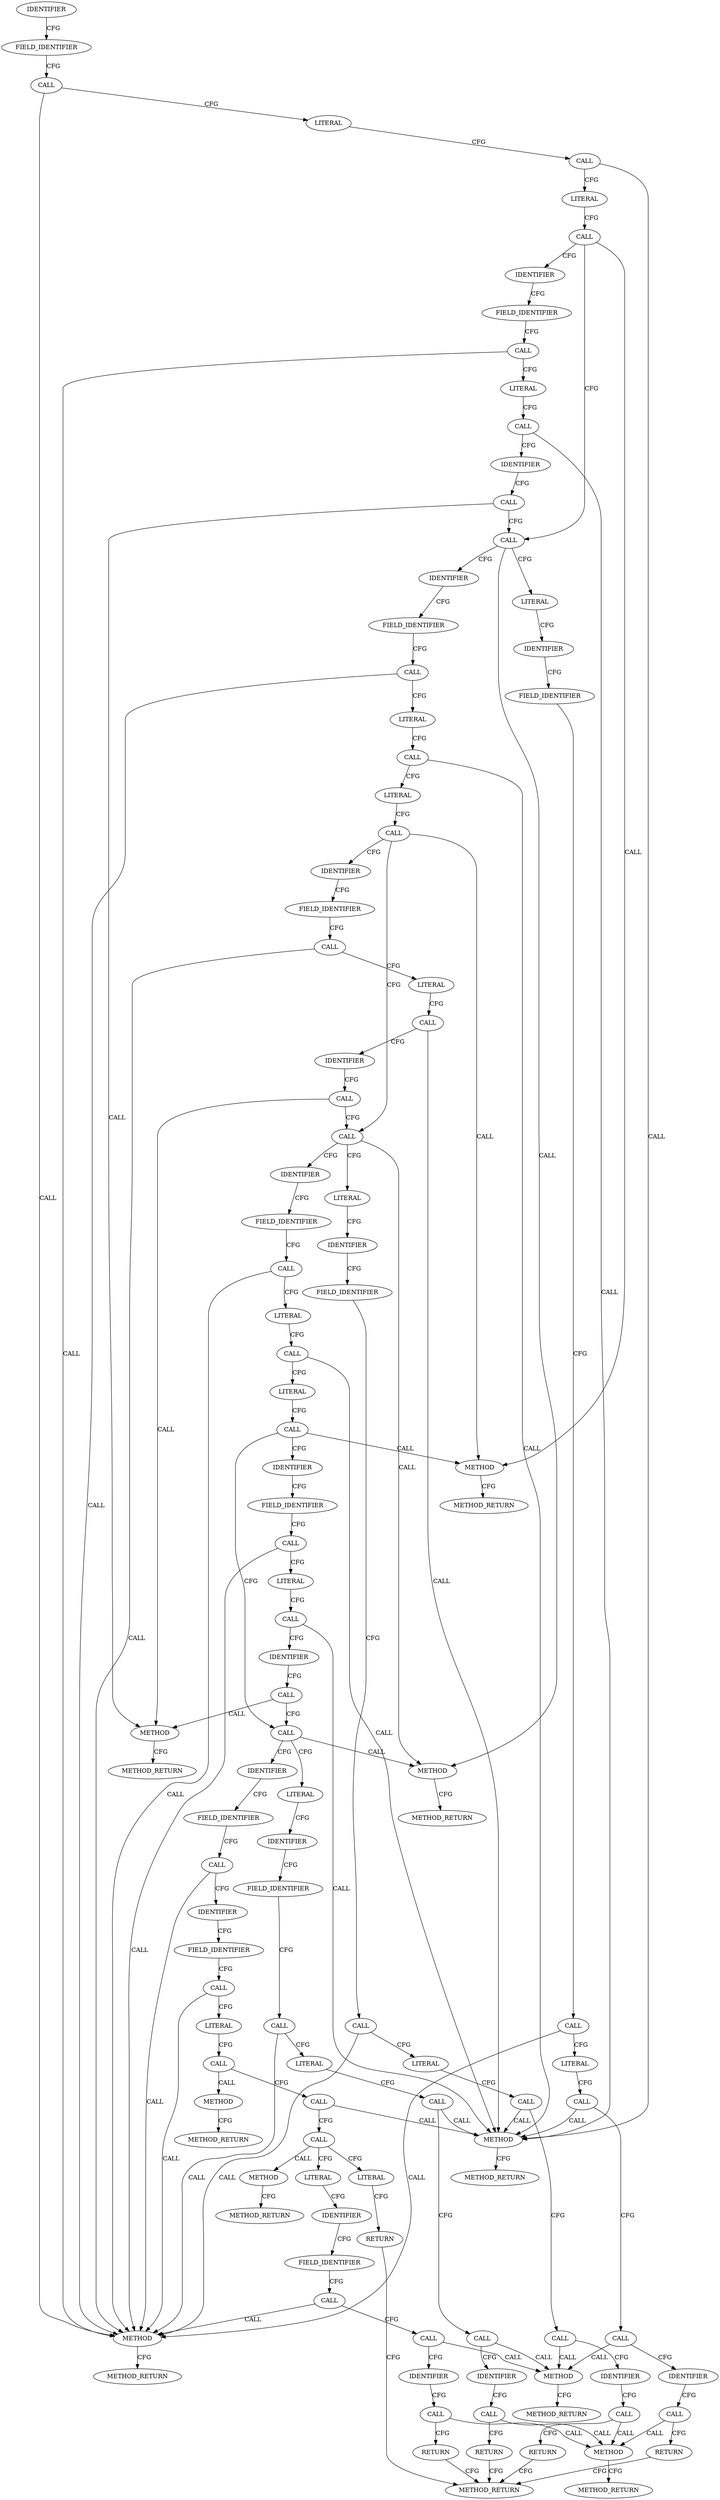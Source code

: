 strict digraph "" {
	node [label="\N"];
	1684	[ARGUMENT_INDEX=1,
		CODE=desc,
		COLUMN_NUMBER=6,
		LINE_NUMBER=545,
		NAME=desc,
		ORDER=1,
		TYPE_FULL_NAME="ceph_frame_desc*",
		filename="messenger_v2.c",
		label=IDENTIFIER];
	1685	[ARGUMENT_INDEX=2,
		CANONICAL_NAME=fd_lens,
		CODE=fd_lens,
		COLUMN_NUMBER=6,
		LINE_NUMBER=545,
		ORDER=2,
		filename="messenger_v2.c",
		label=FIELD_IDENTIFIER];
	1684 -> 1685	[label=CFG];
	1683	[ARGUMENT_INDEX=1,
		CODE="desc->fd_lens",
		COLUMN_NUMBER=6,
		DISPATCH_TYPE=STATIC_DISPATCH,
		LINE_NUMBER=545,
		METHOD_FULL_NAME="<operator>.indirectFieldAccess",
		NAME="<operator>.indirectFieldAccess",
		ORDER=1,
		TYPE_FULL_NAME="<empty>",
		filename="messenger_v2.c",
		label=CALL];
	1685 -> 1683	[label=CFG];
	1708	[ARGUMENT_INDEX=2,
		CANONICAL_NAME=fd_seg_cnt,
		CODE=fd_seg_cnt,
		COLUMN_NUMBER=21,
		LINE_NUMBER=554,
		ORDER=2,
		filename="messenger_v2.c",
		label=FIELD_IDENTIFIER];
	1706	[ARGUMENT_INDEX=1,
		CODE="desc->fd_seg_cnt",
		COLUMN_NUMBER=21,
		DISPATCH_TYPE=STATIC_DISPATCH,
		LINE_NUMBER=554,
		METHOD_FULL_NAME="<operator>.indirectFieldAccess",
		NAME="<operator>.indirectFieldAccess",
		ORDER=1,
		TYPE_FULL_NAME="<empty>",
		filename="messenger_v2.c",
		label=CALL];
	1708 -> 1706	[label=CFG];
	12116	[AST_PARENT_FULL_NAME="<global>",
		AST_PARENT_TYPE=NAMESPACE_BLOCK,
		CODE="<empty>",
		FILENAME="<empty>",
		FULL_NAME="<operator>.indirectFieldAccess",
		IS_EXTERNAL=true,
		NAME="<operator>.indirectFieldAccess",
		ORDER=0,
		filename="<empty>",
		label=METHOD];
	1706 -> 12116	[label=CALL];
	1709	[ARGUMENT_INDEX=2,
		CODE=1,
		COLUMN_NUMBER=40,
		LINE_NUMBER=554,
		ORDER=2,
		TYPE_FULL_NAME=int,
		filename="messenger_v2.c",
		label=LITERAL];
	1706 -> 1709	[label=CFG];
	1636	[ARGUMENT_INDEX=1,
		CODE="\"bad front segment length %d\\n\"",
		COLUMN_NUMBER=10,
		LINE_NUMBER=536,
		ORDER=1,
		TYPE_FULL_NAME=char,
		filename="messenger_v2.c",
		label=LITERAL];
	1639	[ARGUMENT_INDEX=1,
		CODE=desc,
		COLUMN_NUMBER=43,
		LINE_NUMBER=536,
		NAME=desc,
		ORDER=1,
		TYPE_FULL_NAME="ceph_frame_desc*",
		filename="messenger_v2.c",
		label=IDENTIFIER];
	1636 -> 1639	[label=CFG];
	1640	[ARGUMENT_INDEX=2,
		CANONICAL_NAME=fd_lens,
		CODE=fd_lens,
		COLUMN_NUMBER=43,
		LINE_NUMBER=536,
		ORDER=2,
		filename="messenger_v2.c",
		label=FIELD_IDENTIFIER];
	1639 -> 1640	[label=CFG];
	1641	[ARGUMENT_INDEX=2,
		CODE=1,
		COLUMN_NUMBER=57,
		LINE_NUMBER=536,
		ORDER=2,
		TYPE_FULL_NAME=int,
		filename="messenger_v2.c",
		label=LITERAL];
	1637	[ARGUMENT_INDEX=2,
		CODE="desc->fd_lens[1]",
		COLUMN_NUMBER=43,
		DISPATCH_TYPE=STATIC_DISPATCH,
		LINE_NUMBER=536,
		METHOD_FULL_NAME="<operator>.indirectIndexAccess",
		NAME="<operator>.indirectIndexAccess",
		ORDER=2,
		TYPE_FULL_NAME="<empty>",
		filename="messenger_v2.c",
		label=CALL];
	1641 -> 1637	[label=CFG];
	12199	[AST_PARENT_FULL_NAME="<global>",
		AST_PARENT_TYPE=NAMESPACE_BLOCK,
		CODE="<empty>",
		FILENAME="<empty>",
		FULL_NAME="<operator>.indirectIndexAccess",
		IS_EXTERNAL=true,
		NAME="<operator>.indirectIndexAccess",
		ORDER=0,
		filename="<empty>",
		label=METHOD];
	1637 -> 12199	[label=CALL];
	1635	[ARGUMENT_INDEX=-1,
		CODE="pr_err(\"bad front segment length %d\\n\", desc->fd_lens[1])",
		COLUMN_NUMBER=3,
		DISPATCH_TYPE=STATIC_DISPATCH,
		LINE_NUMBER=536,
		METHOD_FULL_NAME=pr_err,
		NAME=pr_err,
		ORDER=1,
		TYPE_FULL_NAME="<empty>",
		filename="messenger_v2.c",
		label=CALL];
	1637 -> 1635	[label=CFG];
	1702	[ARGUMENT_INDEX=1,
		CODE="desc->fd_lens",
		COLUMN_NUMBER=7,
		DISPATCH_TYPE=STATIC_DISPATCH,
		LINE_NUMBER=554,
		METHOD_FULL_NAME="<operator>.indirectFieldAccess",
		NAME="<operator>.indirectFieldAccess",
		ORDER=1,
		TYPE_FULL_NAME="<empty>",
		filename="messenger_v2.c",
		label=CALL];
	1702 -> 12116	[label=CALL];
	1707	[ARGUMENT_INDEX=1,
		CODE=desc,
		COLUMN_NUMBER=21,
		LINE_NUMBER=554,
		NAME=desc,
		ORDER=1,
		TYPE_FULL_NAME="ceph_frame_desc*",
		filename="messenger_v2.c",
		label=IDENTIFIER];
	1702 -> 1707	[label=CFG];
	12120	[CODE=RET,
		EVALUATION_STRATEGY=BY_VALUE,
		ORDER=2,
		TYPE_FULL_NAME=ANY,
		filename="<empty>",
		label=METHOD_RETURN];
	12116 -> 12120	[label=CFG];
	1707 -> 1708	[label=CFG];
	12264	[AST_PARENT_FULL_NAME="<global>",
		AST_PARENT_TYPE=NAMESPACE_BLOCK,
		CODE="<empty>",
		FILENAME="<empty>",
		FULL_NAME="<operator>.lessThan",
		IS_EXTERNAL=true,
		NAME="<operator>.lessThan",
		ORDER=0,
		filename="<empty>",
		label=METHOD];
	12268	[CODE=RET,
		EVALUATION_STRATEGY=BY_VALUE,
		ORDER=2,
		TYPE_FULL_NAME=ANY,
		filename="<empty>",
		label=METHOD_RETURN];
	12264 -> 12268	[label=CFG];
	1653	[ARGUMENT_INDEX=2,
		CODE=0,
		COLUMN_NUMBER=25,
		LINE_NUMBER=539,
		ORDER=2,
		TYPE_FULL_NAME=int,
		filename="messenger_v2.c",
		label=LITERAL];
	1647	[ARGUMENT_INDEX=1,
		CODE="desc->fd_lens[2] < 0",
		COLUMN_NUMBER=6,
		DISPATCH_TYPE=STATIC_DISPATCH,
		LINE_NUMBER=539,
		METHOD_FULL_NAME="<operator>.lessThan",
		NAME="<operator>.lessThan",
		ORDER=1,
		TYPE_FULL_NAME="<empty>",
		filename="messenger_v2.c",
		label=CALL];
	1653 -> 1647	[label=CFG];
	1647 -> 12264	[label=CALL];
	1646	[ARGUMENT_INDEX=-1,
		CODE="desc->fd_lens[2] < 0 ||
	    desc->fd_lens[2] > CEPH_MSG_MAX_MIDDLE_LEN",
		COLUMN_NUMBER=6,
		DISPATCH_TYPE=STATIC_DISPATCH,
		LINE_NUMBER=539,
		METHOD_FULL_NAME="<operator>.logicalOr",
		NAME="<operator>.logicalOr",
		ORDER=1,
		TYPE_FULL_NAME="<empty>",
		filename="messenger_v2.c",
		label=CALL];
	1647 -> 1646	[label=CFG];
	1657	[ARGUMENT_INDEX=1,
		CODE=desc,
		COLUMN_NUMBER=6,
		LINE_NUMBER=540,
		NAME=desc,
		ORDER=1,
		TYPE_FULL_NAME="ceph_frame_desc*",
		filename="messenger_v2.c",
		label=IDENTIFIER];
	1647 -> 1657	[label=CFG];
	1622	[ARGUMENT_INDEX=1,
		CODE="desc->fd_lens",
		COLUMN_NUMBER=6,
		DISPATCH_TYPE=STATIC_DISPATCH,
		LINE_NUMBER=534,
		METHOD_FULL_NAME="<operator>.indirectFieldAccess",
		NAME="<operator>.indirectFieldAccess",
		ORDER=1,
		TYPE_FULL_NAME="<empty>",
		filename="messenger_v2.c",
		label=CALL];
	1622 -> 12116	[label=CALL];
	1625	[ARGUMENT_INDEX=2,
		CODE=1,
		COLUMN_NUMBER=20,
		LINE_NUMBER=534,
		ORDER=2,
		TYPE_FULL_NAME=int,
		filename="messenger_v2.c",
		label=LITERAL];
	1622 -> 1625	[label=CFG];
	1621	[ARGUMENT_INDEX=1,
		CODE="desc->fd_lens[1]",
		COLUMN_NUMBER=6,
		DISPATCH_TYPE=STATIC_DISPATCH,
		LINE_NUMBER=534,
		METHOD_FULL_NAME="<operator>.indirectIndexAccess",
		NAME="<operator>.indirectIndexAccess",
		ORDER=1,
		TYPE_FULL_NAME="<empty>",
		filename="messenger_v2.c",
		label=CALL];
	1625 -> 1621	[label=CFG];
	12203	[CODE=RET,
		EVALUATION_STRATEGY=BY_VALUE,
		ORDER=2,
		TYPE_FULL_NAME=ANY,
		filename="<empty>",
		label=METHOD_RETURN];
	12199 -> 12203	[label=CFG];
	1690	[ARGUMENT_INDEX=1,
		CODE="\"bad data segment length %d\\n\"",
		COLUMN_NUMBER=10,
		LINE_NUMBER=546,
		ORDER=1,
		TYPE_FULL_NAME=char,
		filename="messenger_v2.c",
		label=LITERAL];
	1693	[ARGUMENT_INDEX=1,
		CODE=desc,
		COLUMN_NUMBER=42,
		LINE_NUMBER=546,
		NAME=desc,
		ORDER=1,
		TYPE_FULL_NAME="ceph_frame_desc*",
		filename="messenger_v2.c",
		label=IDENTIFIER];
	1690 -> 1693	[label=CFG];
	1694	[ARGUMENT_INDEX=2,
		CANONICAL_NAME=fd_lens,
		CODE=fd_lens,
		COLUMN_NUMBER=42,
		LINE_NUMBER=546,
		ORDER=2,
		filename="messenger_v2.c",
		label=FIELD_IDENTIFIER];
	1693 -> 1694	[label=CFG];
	1678	[ARGUMENT_INDEX=2,
		CANONICAL_NAME=fd_lens,
		CODE=fd_lens,
		COLUMN_NUMBER=6,
		LINE_NUMBER=544,
		ORDER=2,
		filename="messenger_v2.c",
		label=FIELD_IDENTIFIER];
	1676	[ARGUMENT_INDEX=1,
		CODE="desc->fd_lens",
		COLUMN_NUMBER=6,
		DISPATCH_TYPE=STATIC_DISPATCH,
		LINE_NUMBER=544,
		METHOD_FULL_NAME="<operator>.indirectFieldAccess",
		NAME="<operator>.indirectFieldAccess",
		ORDER=1,
		TYPE_FULL_NAME="<empty>",
		filename="messenger_v2.c",
		label=CALL];
	1678 -> 1676	[label=CFG];
	1676 -> 12116	[label=CALL];
	1679	[ARGUMENT_INDEX=2,
		CODE=3,
		COLUMN_NUMBER=20,
		LINE_NUMBER=544,
		ORDER=2,
		TYPE_FULL_NAME=int,
		filename="messenger_v2.c",
		label=LITERAL];
	1676 -> 1679	[label=CFG];
	1619	[ARGUMENT_INDEX=-1,
		CODE="desc->fd_lens[1] < 0 ||
	    desc->fd_lens[1] > CEPH_MSG_MAX_FRONT_LEN",
		COLUMN_NUMBER=6,
		DISPATCH_TYPE=STATIC_DISPATCH,
		LINE_NUMBER=534,
		METHOD_FULL_NAME="<operator>.logicalOr",
		NAME="<operator>.logicalOr",
		ORDER=1,
		TYPE_FULL_NAME="<empty>",
		filename="messenger_v2.c",
		label=CALL];
	1619 -> 1636	[label=CFG];
	12259	[AST_PARENT_FULL_NAME="<global>",
		AST_PARENT_TYPE=NAMESPACE_BLOCK,
		CODE="<empty>",
		FILENAME="<empty>",
		FULL_NAME="<operator>.logicalOr",
		IS_EXTERNAL=true,
		NAME="<operator>.logicalOr",
		ORDER=0,
		filename="<empty>",
		label=METHOD];
	1619 -> 12259	[label=CALL];
	1650	[ARGUMENT_INDEX=1,
		CODE=desc,
		COLUMN_NUMBER=6,
		LINE_NUMBER=539,
		NAME=desc,
		ORDER=1,
		TYPE_FULL_NAME="ceph_frame_desc*",
		filename="messenger_v2.c",
		label=IDENTIFIER];
	1619 -> 1650	[label=CFG];
	12263	[CODE=RET,
		EVALUATION_STRATEGY=BY_VALUE,
		ORDER=2,
		TYPE_FULL_NAME=ANY,
		filename="<empty>",
		label=METHOD_RETURN];
	12259 -> 12263	[label=CFG];
	1651	[ARGUMENT_INDEX=2,
		CANONICAL_NAME=fd_lens,
		CODE=fd_lens,
		COLUMN_NUMBER=6,
		LINE_NUMBER=539,
		ORDER=2,
		filename="messenger_v2.c",
		label=FIELD_IDENTIFIER];
	1650 -> 1651	[label=CFG];
	1692	[ARGUMENT_INDEX=1,
		CODE="desc->fd_lens",
		COLUMN_NUMBER=42,
		DISPATCH_TYPE=STATIC_DISPATCH,
		LINE_NUMBER=546,
		METHOD_FULL_NAME="<operator>.indirectFieldAccess",
		NAME="<operator>.indirectFieldAccess",
		ORDER=1,
		TYPE_FULL_NAME="<empty>",
		filename="messenger_v2.c",
		label=CALL];
	1694 -> 1692	[label=CFG];
	1624	[ARGUMENT_INDEX=2,
		CANONICAL_NAME=fd_lens,
		CODE=fd_lens,
		COLUMN_NUMBER=6,
		LINE_NUMBER=534,
		ORDER=2,
		filename="messenger_v2.c",
		label=FIELD_IDENTIFIER];
	1624 -> 1622	[label=CFG];
	1648	[ARGUMENT_INDEX=1,
		CODE="desc->fd_lens[2]",
		COLUMN_NUMBER=6,
		DISPATCH_TYPE=STATIC_DISPATCH,
		LINE_NUMBER=539,
		METHOD_FULL_NAME="<operator>.indirectIndexAccess",
		NAME="<operator>.indirectIndexAccess",
		ORDER=1,
		TYPE_FULL_NAME="<empty>",
		filename="messenger_v2.c",
		label=CALL];
	1648 -> 1653	[label=CFG];
	1648 -> 12199	[label=CALL];
	1654	[ARGUMENT_INDEX=2,
		CODE="desc->fd_lens[2] > CEPH_MSG_MAX_MIDDLE_LEN",
		COLUMN_NUMBER=6,
		DISPATCH_TYPE=STATIC_DISPATCH,
		LINE_NUMBER=540,
		METHOD_FULL_NAME="<operator>.greaterThan",
		NAME="<operator>.greaterThan",
		ORDER=2,
		TYPE_FULL_NAME="<empty>",
		filename="messenger_v2.c",
		label=CALL];
	12269	[AST_PARENT_FULL_NAME="<global>",
		AST_PARENT_TYPE=NAMESPACE_BLOCK,
		CODE="<empty>",
		FILENAME="<empty>",
		FULL_NAME="<operator>.greaterThan",
		IS_EXTERNAL=true,
		NAME="<operator>.greaterThan",
		ORDER=0,
		filename="<empty>",
		label=METHOD];
	1654 -> 12269	[label=CALL];
	1654 -> 1646	[label=CFG];
	12273	[CODE=RET,
		EVALUATION_STRATEGY=BY_VALUE,
		ORDER=2,
		TYPE_FULL_NAME=ANY,
		filename="<empty>",
		label=METHOD_RETURN];
	12269 -> 12273	[label=CFG];
	1646 -> 12259	[label=CALL];
	1663	[ARGUMENT_INDEX=1,
		CODE="\"bad middle segment length %d\\n\"",
		COLUMN_NUMBER=10,
		LINE_NUMBER=541,
		ORDER=1,
		TYPE_FULL_NAME=char,
		filename="messenger_v2.c",
		label=LITERAL];
	1646 -> 1663	[label=CFG];
	1677	[ARGUMENT_INDEX=1,
		CODE=desc,
		COLUMN_NUMBER=6,
		LINE_NUMBER=544,
		NAME=desc,
		ORDER=1,
		TYPE_FULL_NAME="ceph_frame_desc*",
		filename="messenger_v2.c",
		label=IDENTIFIER];
	1646 -> 1677	[label=CFG];
	1668	[ARGUMENT_INDEX=2,
		CODE=2,
		COLUMN_NUMBER=58,
		LINE_NUMBER=541,
		ORDER=2,
		TYPE_FULL_NAME=int,
		filename="messenger_v2.c",
		label=LITERAL];
	1664	[ARGUMENT_INDEX=2,
		CODE="desc->fd_lens[2]",
		COLUMN_NUMBER=44,
		DISPATCH_TYPE=STATIC_DISPATCH,
		LINE_NUMBER=541,
		METHOD_FULL_NAME="<operator>.indirectIndexAccess",
		NAME="<operator>.indirectIndexAccess",
		ORDER=2,
		TYPE_FULL_NAME="<empty>",
		filename="messenger_v2.c",
		label=CALL];
	1668 -> 1664	[label=CFG];
	1664 -> 12199	[label=CALL];
	1662	[ARGUMENT_INDEX=-1,
		CODE="pr_err(\"bad middle segment length %d\\n\", desc->fd_lens[2])",
		COLUMN_NUMBER=3,
		DISPATCH_TYPE=STATIC_DISPATCH,
		LINE_NUMBER=541,
		METHOD_FULL_NAME=pr_err,
		NAME=pr_err,
		ORDER=1,
		TYPE_FULL_NAME="<empty>",
		filename="messenger_v2.c",
		label=CALL];
	1664 -> 1662	[label=CFG];
	1695	[ARGUMENT_INDEX=2,
		CODE=3,
		COLUMN_NUMBER=56,
		LINE_NUMBER=546,
		ORDER=2,
		TYPE_FULL_NAME=int,
		filename="messenger_v2.c",
		label=LITERAL];
	1691	[ARGUMENT_INDEX=2,
		CODE="desc->fd_lens[3]",
		COLUMN_NUMBER=42,
		DISPATCH_TYPE=STATIC_DISPATCH,
		LINE_NUMBER=546,
		METHOD_FULL_NAME="<operator>.indirectIndexAccess",
		NAME="<operator>.indirectIndexAccess",
		ORDER=2,
		TYPE_FULL_NAME="<empty>",
		filename="messenger_v2.c",
		label=CALL];
	1695 -> 1691	[label=CFG];
	1691 -> 12199	[label=CALL];
	1689	[ARGUMENT_INDEX=-1,
		CODE="pr_err(\"bad data segment length %d\\n\", desc->fd_lens[3])",
		COLUMN_NUMBER=3,
		DISPATCH_TYPE=STATIC_DISPATCH,
		LINE_NUMBER=546,
		METHOD_FULL_NAME=pr_err,
		NAME=pr_err,
		ORDER=1,
		TYPE_FULL_NAME="<empty>",
		filename="messenger_v2.c",
		label=CALL];
	1691 -> 1689	[label=CFG];
	1632	[ARGUMENT_INDEX=2,
		CODE=1,
		COLUMN_NUMBER=20,
		LINE_NUMBER=535,
		ORDER=2,
		TYPE_FULL_NAME=int,
		filename="messenger_v2.c",
		label=LITERAL];
	1628	[ARGUMENT_INDEX=1,
		CODE="desc->fd_lens[1]",
		COLUMN_NUMBER=6,
		DISPATCH_TYPE=STATIC_DISPATCH,
		LINE_NUMBER=535,
		METHOD_FULL_NAME="<operator>.indirectIndexAccess",
		NAME="<operator>.indirectIndexAccess",
		ORDER=1,
		TYPE_FULL_NAME="<empty>",
		filename="messenger_v2.c",
		label=CALL];
	1632 -> 1628	[label=CFG];
	1628 -> 12199	[label=CALL];
	1633	[ARGUMENT_INDEX=2,
		CODE=CEPH_MSG_MAX_FRONT_LEN,
		COLUMN_NUMBER=25,
		LINE_NUMBER=535,
		NAME=CEPH_MSG_MAX_FRONT_LEN,
		ORDER=2,
		TYPE_FULL_NAME=ANY,
		filename="messenger_v2.c",
		label=IDENTIFIER];
	1628 -> 1633	[label=CFG];
	1698	[ARGUMENT_INDEX=1,
		CODE=EINVAL,
		COLUMN_NUMBER=11,
		LINE_NUMBER=547,
		NAME=EINVAL,
		ORDER=1,
		TYPE_FULL_NAME=ANY,
		filename="messenger_v2.c",
		label=IDENTIFIER];
	1697	[ARGUMENT_INDEX=-1,
		CODE="-EINVAL",
		COLUMN_NUMBER=10,
		DISPATCH_TYPE=STATIC_DISPATCH,
		LINE_NUMBER=547,
		METHOD_FULL_NAME="<operator>.minus",
		NAME="<operator>.minus",
		ORDER=1,
		TYPE_FULL_NAME="<empty>",
		filename="messenger_v2.c",
		label=CALL];
	1698 -> 1697	[label=CFG];
	12082	[AST_PARENT_FULL_NAME="<global>",
		AST_PARENT_TYPE=NAMESPACE_BLOCK,
		CODE="<empty>",
		FILENAME="<empty>",
		FULL_NAME="<operator>.minus",
		IS_EXTERNAL=true,
		NAME="<operator>.minus",
		ORDER=0,
		filename="<empty>",
		label=METHOD];
	1697 -> 12082	[label=CALL];
	1696	[ARGUMENT_INDEX=-1,
		CODE="return -EINVAL;",
		COLUMN_NUMBER=3,
		LINE_NUMBER=547,
		ORDER=2,
		filename="messenger_v2.c",
		label=RETURN];
	1697 -> 1696	[label=CFG];
	1627	[ARGUMENT_INDEX=2,
		CODE="desc->fd_lens[1] > CEPH_MSG_MAX_FRONT_LEN",
		COLUMN_NUMBER=6,
		DISPATCH_TYPE=STATIC_DISPATCH,
		LINE_NUMBER=535,
		METHOD_FULL_NAME="<operator>.greaterThan",
		NAME="<operator>.greaterThan",
		ORDER=2,
		TYPE_FULL_NAME="<empty>",
		filename="messenger_v2.c",
		label=CALL];
	1627 -> 1619	[label=CFG];
	1627 -> 12269	[label=CALL];
	1705	[ARGUMENT_INDEX=2,
		CODE="desc->fd_seg_cnt - 1",
		COLUMN_NUMBER=21,
		DISPATCH_TYPE=STATIC_DISPATCH,
		LINE_NUMBER=554,
		METHOD_FULL_NAME="<operator>.subtraction",
		NAME="<operator>.subtraction",
		ORDER=2,
		TYPE_FULL_NAME="<empty>",
		filename="messenger_v2.c",
		label=CALL];
	1709 -> 1705	[label=CFG];
	1701	[ARGUMENT_INDEX=1,
		CODE="desc->fd_lens[desc->fd_seg_cnt - 1]",
		COLUMN_NUMBER=7,
		DISPATCH_TYPE=STATIC_DISPATCH,
		LINE_NUMBER=554,
		METHOD_FULL_NAME="<operator>.indirectIndexAccess",
		NAME="<operator>.indirectIndexAccess",
		ORDER=1,
		TYPE_FULL_NAME="<empty>",
		filename="messenger_v2.c",
		label=CALL];
	1705 -> 1701	[label=CFG];
	12146	[AST_PARENT_FULL_NAME="<global>",
		AST_PARENT_TYPE=NAMESPACE_BLOCK,
		CODE="<empty>",
		FILENAME="<empty>",
		FULL_NAME="<operator>.subtraction",
		IS_EXTERNAL=true,
		NAME="<operator>.subtraction",
		ORDER=0,
		filename="<empty>",
		label=METHOD];
	1705 -> 12146	[label=CALL];
	1717	[ARGUMENT_INDEX=-1,
		CODE="-EINVAL",
		COLUMN_NUMBER=10,
		DISPATCH_TYPE=STATIC_DISPATCH,
		LINE_NUMBER=557,
		METHOD_FULL_NAME="<operator>.minus",
		NAME="<operator>.minus",
		ORDER=1,
		TYPE_FULL_NAME="<empty>",
		filename="messenger_v2.c",
		label=CALL];
	1717 -> 12082	[label=CALL];
	1716	[ARGUMENT_INDEX=-1,
		CODE="return -EINVAL;",
		COLUMN_NUMBER=3,
		LINE_NUMBER=557,
		ORDER=2,
		filename="messenger_v2.c",
		label=RETURN];
	1717 -> 1716	[label=CFG];
	12085	[CODE=RET,
		EVALUATION_STRATEGY=BY_VALUE,
		ORDER=2,
		TYPE_FULL_NAME=ANY,
		filename="<empty>",
		label=METHOD_RETURN];
	12082 -> 12085	[label=CFG];
	1721	[CODE=RET,
		COLUMN_NUMBER=1,
		EVALUATION_STRATEGY=BY_VALUE,
		LINE_NUMBER=501,
		ORDER=4,
		TYPE_FULL_NAME=int,
		filename="messenger_v2.c",
		label=METHOD_RETURN];
	1716 -> 1721	[label=CFG];
	1682	[ARGUMENT_INDEX=1,
		CODE="desc->fd_lens[3]",
		COLUMN_NUMBER=6,
		DISPATCH_TYPE=STATIC_DISPATCH,
		LINE_NUMBER=545,
		METHOD_FULL_NAME="<operator>.indirectIndexAccess",
		NAME="<operator>.indirectIndexAccess",
		ORDER=1,
		TYPE_FULL_NAME="<empty>",
		filename="messenger_v2.c",
		label=CALL];
	1682 -> 12199	[label=CALL];
	1687	[ARGUMENT_INDEX=2,
		CODE=CEPH_MSG_MAX_DATA_LEN,
		COLUMN_NUMBER=25,
		LINE_NUMBER=545,
		NAME=CEPH_MSG_MAX_DATA_LEN,
		ORDER=2,
		TYPE_FULL_NAME=ANY,
		filename="messenger_v2.c",
		label=IDENTIFIER];
	1682 -> 1687	[label=CFG];
	1681	[ARGUMENT_INDEX=2,
		CODE="desc->fd_lens[3] > CEPH_MSG_MAX_DATA_LEN",
		COLUMN_NUMBER=6,
		DISPATCH_TYPE=STATIC_DISPATCH,
		LINE_NUMBER=545,
		METHOD_FULL_NAME="<operator>.greaterThan",
		NAME="<operator>.greaterThan",
		ORDER=2,
		TYPE_FULL_NAME="<empty>",
		filename="messenger_v2.c",
		label=CALL];
	1687 -> 1681	[label=CFG];
	1621 -> 12199	[label=CALL];
	1626	[ARGUMENT_INDEX=2,
		CODE=0,
		COLUMN_NUMBER=25,
		LINE_NUMBER=534,
		ORDER=2,
		TYPE_FULL_NAME=int,
		filename="messenger_v2.c",
		label=LITERAL];
	1621 -> 1626	[label=CFG];
	1620	[ARGUMENT_INDEX=1,
		CODE="desc->fd_lens[1] < 0",
		COLUMN_NUMBER=6,
		DISPATCH_TYPE=STATIC_DISPATCH,
		LINE_NUMBER=534,
		METHOD_FULL_NAME="<operator>.lessThan",
		NAME="<operator>.lessThan",
		ORDER=1,
		TYPE_FULL_NAME="<empty>",
		filename="messenger_v2.c",
		label=CALL];
	1626 -> 1620	[label=CFG];
	1666	[ARGUMENT_INDEX=1,
		CODE=desc,
		COLUMN_NUMBER=44,
		LINE_NUMBER=541,
		NAME=desc,
		ORDER=1,
		TYPE_FULL_NAME="ceph_frame_desc*",
		filename="messenger_v2.c",
		label=IDENTIFIER];
	1667	[ARGUMENT_INDEX=2,
		CANONICAL_NAME=fd_lens,
		CODE=fd_lens,
		COLUMN_NUMBER=44,
		LINE_NUMBER=541,
		ORDER=2,
		filename="messenger_v2.c",
		label=FIELD_IDENTIFIER];
	1666 -> 1667	[label=CFG];
	1665	[ARGUMENT_INDEX=1,
		CODE="desc->fd_lens",
		COLUMN_NUMBER=44,
		DISPATCH_TYPE=STATIC_DISPATCH,
		LINE_NUMBER=541,
		METHOD_FULL_NAME="<operator>.indirectFieldAccess",
		NAME="<operator>.indirectFieldAccess",
		ORDER=1,
		TYPE_FULL_NAME="<empty>",
		filename="messenger_v2.c",
		label=CALL];
	1667 -> 1665	[label=CFG];
	1680	[ARGUMENT_INDEX=2,
		CODE=0,
		COLUMN_NUMBER=25,
		LINE_NUMBER=544,
		ORDER=2,
		TYPE_FULL_NAME=int,
		filename="messenger_v2.c",
		label=LITERAL];
	1674	[ARGUMENT_INDEX=1,
		CODE="desc->fd_lens[3] < 0",
		COLUMN_NUMBER=6,
		DISPATCH_TYPE=STATIC_DISPATCH,
		LINE_NUMBER=544,
		METHOD_FULL_NAME="<operator>.lessThan",
		NAME="<operator>.lessThan",
		ORDER=1,
		TYPE_FULL_NAME="<empty>",
		filename="messenger_v2.c",
		label=CALL];
	1680 -> 1674	[label=CFG];
	1674 -> 1684	[label=CFG];
	1674 -> 12264	[label=CALL];
	1673	[ARGUMENT_INDEX=-1,
		CODE="desc->fd_lens[3] < 0 ||
	    desc->fd_lens[3] > CEPH_MSG_MAX_DATA_LEN",
		COLUMN_NUMBER=6,
		DISPATCH_TYPE=STATIC_DISPATCH,
		LINE_NUMBER=544,
		METHOD_FULL_NAME="<operator>.logicalOr",
		NAME="<operator>.logicalOr",
		ORDER=1,
		TYPE_FULL_NAME="<empty>",
		filename="messenger_v2.c",
		label=CALL];
	1674 -> 1673	[label=CFG];
	1620 -> 12264	[label=CALL];
	1620 -> 1619	[label=CFG];
	1630	[ARGUMENT_INDEX=1,
		CODE=desc,
		COLUMN_NUMBER=6,
		LINE_NUMBER=535,
		NAME=desc,
		ORDER=1,
		TYPE_FULL_NAME="ceph_frame_desc*",
		filename="messenger_v2.c",
		label=IDENTIFIER];
	1620 -> 1630	[label=CFG];
	1631	[ARGUMENT_INDEX=2,
		CANONICAL_NAME=fd_lens,
		CODE=fd_lens,
		COLUMN_NUMBER=6,
		LINE_NUMBER=535,
		ORDER=2,
		filename="messenger_v2.c",
		label=FIELD_IDENTIFIER];
	1630 -> 1631	[label=CFG];
	1675	[ARGUMENT_INDEX=1,
		CODE="desc->fd_lens[3]",
		COLUMN_NUMBER=6,
		DISPATCH_TYPE=STATIC_DISPATCH,
		LINE_NUMBER=544,
		METHOD_FULL_NAME="<operator>.indirectIndexAccess",
		NAME="<operator>.indirectIndexAccess",
		ORDER=1,
		TYPE_FULL_NAME="<empty>",
		filename="messenger_v2.c",
		label=CALL];
	1675 -> 12199	[label=CALL];
	1675 -> 1680	[label=CFG];
	1649	[ARGUMENT_INDEX=1,
		CODE="desc->fd_lens",
		COLUMN_NUMBER=6,
		DISPATCH_TYPE=STATIC_DISPATCH,
		LINE_NUMBER=539,
		METHOD_FULL_NAME="<operator>.indirectFieldAccess",
		NAME="<operator>.indirectFieldAccess",
		ORDER=1,
		TYPE_FULL_NAME="<empty>",
		filename="messenger_v2.c",
		label=CALL];
	1651 -> 1649	[label=CFG];
	1649 -> 12116	[label=CALL];
	1652	[ARGUMENT_INDEX=2,
		CODE=2,
		COLUMN_NUMBER=20,
		LINE_NUMBER=539,
		ORDER=2,
		TYPE_FULL_NAME=int,
		filename="messenger_v2.c",
		label=LITERAL];
	1649 -> 1652	[label=CFG];
	1658	[ARGUMENT_INDEX=2,
		CANONICAL_NAME=fd_lens,
		CODE=fd_lens,
		COLUMN_NUMBER=6,
		LINE_NUMBER=540,
		ORDER=2,
		filename="messenger_v2.c",
		label=FIELD_IDENTIFIER];
	1657 -> 1658	[label=CFG];
	1633 -> 1627	[label=CFG];
	1701 -> 12199	[label=CALL];
	1700	[ARGUMENT_INDEX=-1,
		CODE="!desc->fd_lens[desc->fd_seg_cnt - 1]",
		COLUMN_NUMBER=6,
		DISPATCH_TYPE=STATIC_DISPATCH,
		LINE_NUMBER=554,
		METHOD_FULL_NAME="<operator>.logicalNot",
		NAME="<operator>.logicalNot",
		ORDER=1,
		TYPE_FULL_NAME="<empty>",
		filename="messenger_v2.c",
		label=CALL];
	1701 -> 1700	[label=CFG];
	12126	[AST_PARENT_FULL_NAME="<global>",
		AST_PARENT_TYPE=NAMESPACE_BLOCK,
		CODE="<empty>",
		FILENAME="<empty>",
		FULL_NAME="<operator>.logicalNot",
		IS_EXTERNAL=true,
		NAME="<operator>.logicalNot",
		ORDER=0,
		filename="<empty>",
		label=METHOD];
	1700 -> 12126	[label=CALL];
	1720	[ARGUMENT_INDEX=-1,
		CODE=0,
		COLUMN_NUMBER=9,
		LINE_NUMBER=560,
		ORDER=1,
		TYPE_FULL_NAME=int,
		filename="messenger_v2.c",
		label=LITERAL];
	1700 -> 1720	[label=CFG];
	1712	[ARGUMENT_INDEX=1,
		CODE="\"last segment empty, segment count %d\\n\"",
		COLUMN_NUMBER=10,
		LINE_NUMBER=555,
		ORDER=1,
		TYPE_FULL_NAME=char,
		filename="messenger_v2.c",
		label=LITERAL];
	1700 -> 1712	[label=CFG];
	1652 -> 1648	[label=CFG];
	1718	[ARGUMENT_INDEX=1,
		CODE=EINVAL,
		COLUMN_NUMBER=11,
		LINE_NUMBER=557,
		NAME=EINVAL,
		ORDER=1,
		TYPE_FULL_NAME=ANY,
		filename="messenger_v2.c",
		label=IDENTIFIER];
	1718 -> 1717	[label=CFG];
	12129	[CODE=RET,
		EVALUATION_STRATEGY=BY_VALUE,
		ORDER=2,
		TYPE_FULL_NAME=ANY,
		filename="<empty>",
		label=METHOD_RETURN];
	12126 -> 12129	[label=CFG];
	1679 -> 1675	[label=CFG];
	1663 -> 1666	[label=CFG];
	1677 -> 1678	[label=CFG];
	1686	[ARGUMENT_INDEX=2,
		CODE=3,
		COLUMN_NUMBER=20,
		LINE_NUMBER=545,
		ORDER=2,
		TYPE_FULL_NAME=int,
		filename="messenger_v2.c",
		label=LITERAL];
	1686 -> 1682	[label=CFG];
	1643	[ARGUMENT_INDEX=-1,
		CODE="-EINVAL",
		COLUMN_NUMBER=10,
		DISPATCH_TYPE=STATIC_DISPATCH,
		LINE_NUMBER=537,
		METHOD_FULL_NAME="<operator>.minus",
		NAME="<operator>.minus",
		ORDER=1,
		TYPE_FULL_NAME="<empty>",
		filename="messenger_v2.c",
		label=CALL];
	1643 -> 12082	[label=CALL];
	1642	[ARGUMENT_INDEX=-1,
		CODE="return -EINVAL;",
		COLUMN_NUMBER=3,
		LINE_NUMBER=537,
		ORDER=2,
		filename="messenger_v2.c",
		label=RETURN];
	1643 -> 1642	[label=CFG];
	1642 -> 1721	[label=CFG];
	1714	[ARGUMENT_INDEX=1,
		CODE=desc,
		COLUMN_NUMBER=10,
		LINE_NUMBER=556,
		NAME=desc,
		ORDER=1,
		TYPE_FULL_NAME="ceph_frame_desc*",
		filename="messenger_v2.c",
		label=IDENTIFIER];
	1715	[ARGUMENT_INDEX=2,
		CANONICAL_NAME=fd_seg_cnt,
		CODE=fd_seg_cnt,
		COLUMN_NUMBER=10,
		LINE_NUMBER=556,
		ORDER=2,
		filename="messenger_v2.c",
		label=FIELD_IDENTIFIER];
	1714 -> 1715	[label=CFG];
	1713	[ARGUMENT_INDEX=2,
		CODE="desc->fd_seg_cnt",
		COLUMN_NUMBER=10,
		DISPATCH_TYPE=STATIC_DISPATCH,
		LINE_NUMBER=556,
		METHOD_FULL_NAME="<operator>.indirectFieldAccess",
		NAME="<operator>.indirectFieldAccess",
		ORDER=2,
		TYPE_FULL_NAME="<empty>",
		filename="messenger_v2.c",
		label=CALL];
	1715 -> 1713	[label=CFG];
	1673 -> 1690	[label=CFG];
	1673 -> 12259	[label=CALL];
	1703	[ARGUMENT_INDEX=1,
		CODE=desc,
		COLUMN_NUMBER=7,
		LINE_NUMBER=554,
		NAME=desc,
		ORDER=1,
		TYPE_FULL_NAME="ceph_frame_desc*",
		filename="messenger_v2.c",
		label=IDENTIFIER];
	1673 -> 1703	[label=CFG];
	1638	[ARGUMENT_INDEX=1,
		CODE="desc->fd_lens",
		COLUMN_NUMBER=43,
		DISPATCH_TYPE=STATIC_DISPATCH,
		LINE_NUMBER=536,
		METHOD_FULL_NAME="<operator>.indirectFieldAccess",
		NAME="<operator>.indirectFieldAccess",
		ORDER=1,
		TYPE_FULL_NAME="<empty>",
		filename="messenger_v2.c",
		label=CALL];
	1640 -> 1638	[label=CFG];
	1638 -> 1641	[label=CFG];
	1638 -> 12116	[label=CALL];
	1719	[ARGUMENT_INDEX=-1,
		CODE="return 0;",
		COLUMN_NUMBER=2,
		LINE_NUMBER=560,
		ORDER=19,
		filename="messenger_v2.c",
		label=RETURN];
	1720 -> 1719	[label=CFG];
	1719 -> 1721	[label=CFG];
	1681 -> 12269	[label=CALL];
	1681 -> 1673	[label=CFG];
	1689 -> 1698	[label=CFG];
	12328	[AST_PARENT_FULL_NAME="<global>",
		AST_PARENT_TYPE=NAMESPACE_BLOCK,
		CODE="<empty>",
		FILENAME="<empty>",
		FULL_NAME=pr_err,
		IS_EXTERNAL=true,
		NAME=pr_err,
		ORDER=0,
		filename="<empty>",
		label=METHOD];
	1689 -> 12328	[label=CALL];
	1655	[ARGUMENT_INDEX=1,
		CODE="desc->fd_lens[2]",
		COLUMN_NUMBER=6,
		DISPATCH_TYPE=STATIC_DISPATCH,
		LINE_NUMBER=540,
		METHOD_FULL_NAME="<operator>.indirectIndexAccess",
		NAME="<operator>.indirectIndexAccess",
		ORDER=1,
		TYPE_FULL_NAME="<empty>",
		filename="messenger_v2.c",
		label=CALL];
	1655 -> 12199	[label=CALL];
	1660	[ARGUMENT_INDEX=2,
		CODE=CEPH_MSG_MAX_MIDDLE_LEN,
		COLUMN_NUMBER=25,
		LINE_NUMBER=540,
		NAME=CEPH_MSG_MAX_MIDDLE_LEN,
		ORDER=2,
		TYPE_FULL_NAME=ANY,
		filename="messenger_v2.c",
		label=IDENTIFIER];
	1655 -> 1660	[label=CFG];
	1660 -> 1654	[label=CFG];
	1704	[ARGUMENT_INDEX=2,
		CANONICAL_NAME=fd_lens,
		CODE=fd_lens,
		COLUMN_NUMBER=7,
		LINE_NUMBER=554,
		ORDER=2,
		filename="messenger_v2.c",
		label=FIELD_IDENTIFIER];
	1704 -> 1702	[label=CFG];
	12332	[CODE=RET,
		EVALUATION_STRATEGY=BY_VALUE,
		ORDER=2,
		TYPE_FULL_NAME=ANY,
		filename="<empty>",
		label=METHOD_RETURN];
	12328 -> 12332	[label=CFG];
	1713 -> 12116	[label=CALL];
	1711	[ARGUMENT_INDEX=-1,
		CODE="pr_err(\"last segment empty, segment count %d\\n\",
		       desc->fd_seg_cnt)",
		COLUMN_NUMBER=3,
		DISPATCH_TYPE=STATIC_DISPATCH,
		LINE_NUMBER=555,
		METHOD_FULL_NAME=pr_err,
		NAME=pr_err,
		ORDER=1,
		TYPE_FULL_NAME="<empty>",
		filename="messenger_v2.c",
		label=CALL];
	1713 -> 1711	[label=CFG];
	1644	[ARGUMENT_INDEX=1,
		CODE=EINVAL,
		COLUMN_NUMBER=11,
		LINE_NUMBER=537,
		NAME=EINVAL,
		ORDER=1,
		TYPE_FULL_NAME=ANY,
		filename="messenger_v2.c",
		label=IDENTIFIER];
	1644 -> 1643	[label=CFG];
	1629	[ARGUMENT_INDEX=1,
		CODE="desc->fd_lens",
		COLUMN_NUMBER=6,
		DISPATCH_TYPE=STATIC_DISPATCH,
		LINE_NUMBER=535,
		METHOD_FULL_NAME="<operator>.indirectFieldAccess",
		NAME="<operator>.indirectFieldAccess",
		ORDER=1,
		TYPE_FULL_NAME="<empty>",
		filename="messenger_v2.c",
		label=CALL];
	1629 -> 12116	[label=CALL];
	1629 -> 1632	[label=CFG];
	1662 -> 12328	[label=CALL];
	1671	[ARGUMENT_INDEX=1,
		CODE=EINVAL,
		COLUMN_NUMBER=11,
		LINE_NUMBER=542,
		NAME=EINVAL,
		ORDER=1,
		TYPE_FULL_NAME=ANY,
		filename="messenger_v2.c",
		label=IDENTIFIER];
	1662 -> 1671	[label=CFG];
	1696 -> 1721	[label=CFG];
	1635 -> 12328	[label=CALL];
	1635 -> 1644	[label=CFG];
	1670	[ARGUMENT_INDEX=-1,
		CODE="-EINVAL",
		COLUMN_NUMBER=10,
		DISPATCH_TYPE=STATIC_DISPATCH,
		LINE_NUMBER=542,
		METHOD_FULL_NAME="<operator>.minus",
		NAME="<operator>.minus",
		ORDER=1,
		TYPE_FULL_NAME="<empty>",
		filename="messenger_v2.c",
		label=CALL];
	1671 -> 1670	[label=CFG];
	1670 -> 12082	[label=CALL];
	1669	[ARGUMENT_INDEX=-1,
		CODE="return -EINVAL;",
		COLUMN_NUMBER=3,
		LINE_NUMBER=542,
		ORDER=2,
		filename="messenger_v2.c",
		label=RETURN];
	1670 -> 1669	[label=CFG];
	1656	[ARGUMENT_INDEX=1,
		CODE="desc->fd_lens",
		COLUMN_NUMBER=6,
		DISPATCH_TYPE=STATIC_DISPATCH,
		LINE_NUMBER=540,
		METHOD_FULL_NAME="<operator>.indirectFieldAccess",
		NAME="<operator>.indirectFieldAccess",
		ORDER=1,
		TYPE_FULL_NAME="<empty>",
		filename="messenger_v2.c",
		label=CALL];
	1658 -> 1656	[label=CFG];
	1656 -> 12116	[label=CALL];
	1659	[ARGUMENT_INDEX=2,
		CODE=2,
		COLUMN_NUMBER=20,
		LINE_NUMBER=540,
		ORDER=2,
		TYPE_FULL_NAME=int,
		filename="messenger_v2.c",
		label=LITERAL];
	1656 -> 1659	[label=CFG];
	1631 -> 1629	[label=CFG];
	1703 -> 1704	[label=CFG];
	1712 -> 1714	[label=CFG];
	12150	[CODE=RET,
		EVALUATION_STRATEGY=BY_VALUE,
		ORDER=2,
		TYPE_FULL_NAME=ANY,
		filename="<empty>",
		label=METHOD_RETURN];
	12146 -> 12150	[label=CFG];
	1683 -> 12116	[label=CALL];
	1683 -> 1686	[label=CFG];
	1692 -> 12116	[label=CALL];
	1692 -> 1695	[label=CFG];
	1711 -> 1718	[label=CFG];
	1711 -> 12328	[label=CALL];
	1665 -> 12116	[label=CALL];
	1665 -> 1668	[label=CFG];
	1669 -> 1721	[label=CFG];
	1623	[ARGUMENT_INDEX=1,
		CODE=desc,
		COLUMN_NUMBER=6,
		LINE_NUMBER=534,
		NAME=desc,
		ORDER=1,
		TYPE_FULL_NAME="ceph_frame_desc*",
		filename="messenger_v2.c",
		label=IDENTIFIER];
	1623 -> 1624	[label=CFG];
	1659 -> 1655	[label=CFG];
}
